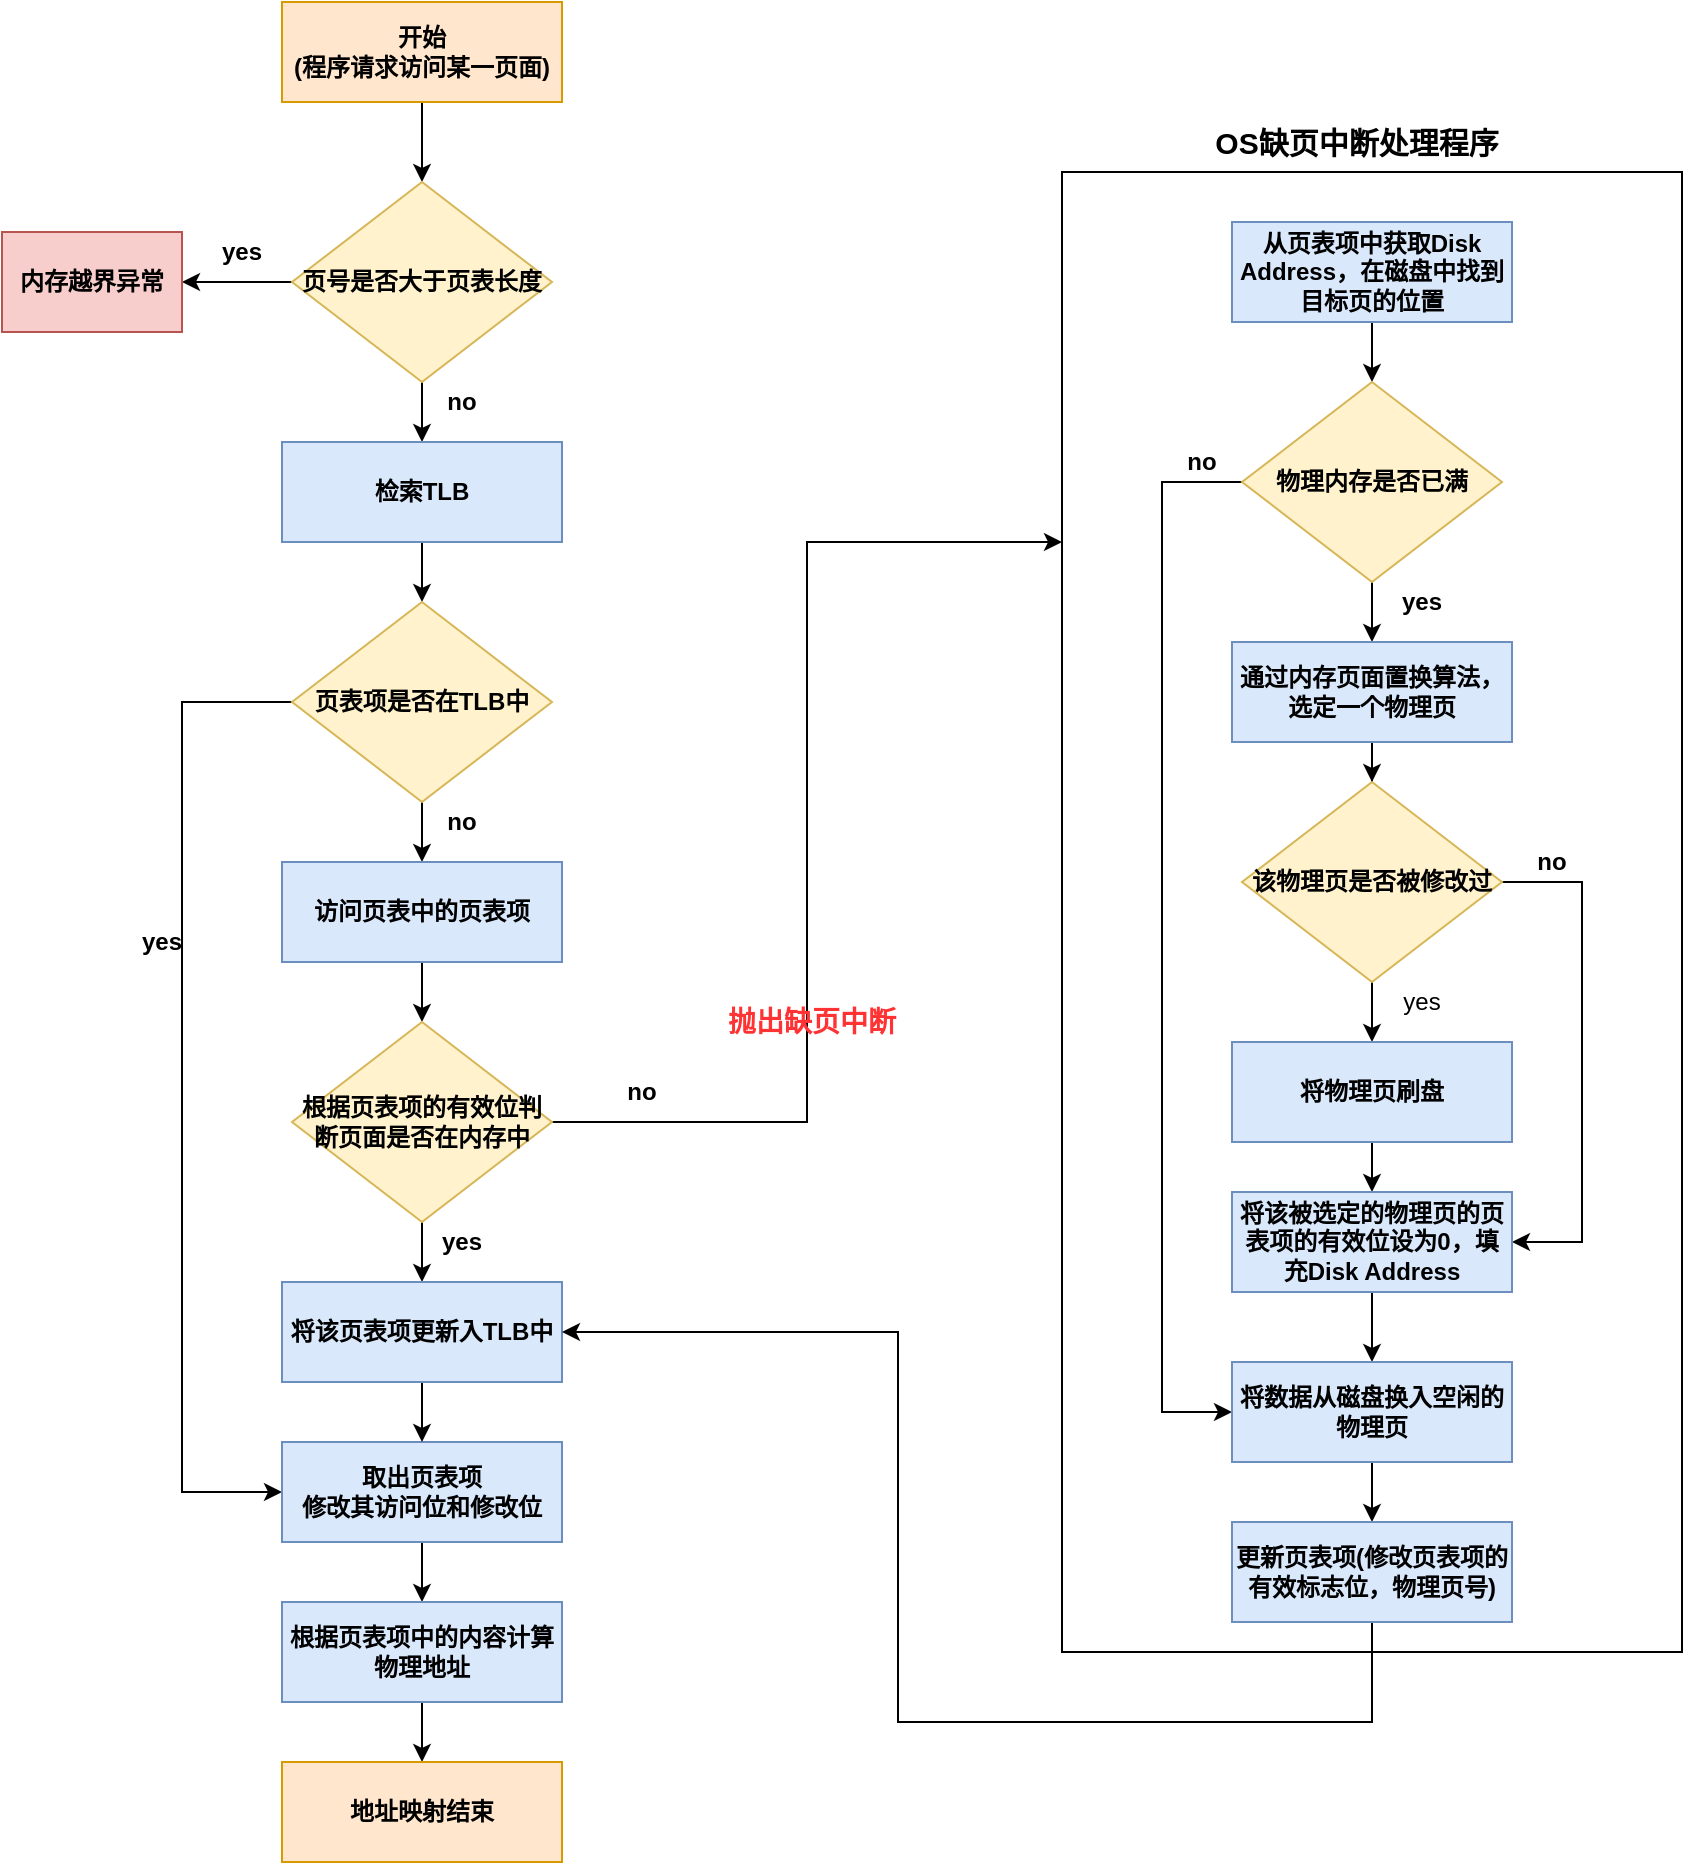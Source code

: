 <mxfile version="15.2.7" type="device"><diagram id="ePGbhUqCbBhIr1Ne1wxL" name="第 1 页"><mxGraphModel dx="1422" dy="822" grid="1" gridSize="10" guides="1" tooltips="1" connect="1" arrows="1" fold="1" page="1" pageScale="1" pageWidth="827" pageHeight="1169" math="0" shadow="0"><root><mxCell id="0"/><mxCell id="1" parent="0"/><mxCell id="0j2kV6b0ftS8Qg2jdwH9-3" style="edgeStyle=orthogonalEdgeStyle;rounded=0;orthogonalLoop=1;jettySize=auto;html=1;exitX=0.5;exitY=1;exitDx=0;exitDy=0;entryX=0.5;entryY=0;entryDx=0;entryDy=0;" edge="1" parent="1" source="0j2kV6b0ftS8Qg2jdwH9-1" target="0j2kV6b0ftS8Qg2jdwH9-2"><mxGeometry relative="1" as="geometry"/></mxCell><mxCell id="0j2kV6b0ftS8Qg2jdwH9-1" value="&lt;b&gt;开始&lt;br&gt;(程序请求访问某一页面)&lt;/b&gt;" style="rounded=0;whiteSpace=wrap;html=1;fillColor=#ffe6cc;strokeColor=#d79b00;" vertex="1" parent="1"><mxGeometry x="230" y="90" width="140" height="50" as="geometry"/></mxCell><mxCell id="0j2kV6b0ftS8Qg2jdwH9-5" style="edgeStyle=orthogonalEdgeStyle;rounded=0;orthogonalLoop=1;jettySize=auto;html=1;exitX=0;exitY=0.5;exitDx=0;exitDy=0;entryX=1;entryY=0.5;entryDx=0;entryDy=0;" edge="1" parent="1" source="0j2kV6b0ftS8Qg2jdwH9-2" target="0j2kV6b0ftS8Qg2jdwH9-4"><mxGeometry relative="1" as="geometry"/></mxCell><mxCell id="0j2kV6b0ftS8Qg2jdwH9-9" style="edgeStyle=orthogonalEdgeStyle;rounded=0;orthogonalLoop=1;jettySize=auto;html=1;exitX=0.5;exitY=1;exitDx=0;exitDy=0;entryX=0.5;entryY=0;entryDx=0;entryDy=0;" edge="1" parent="1" source="0j2kV6b0ftS8Qg2jdwH9-2" target="0j2kV6b0ftS8Qg2jdwH9-7"><mxGeometry relative="1" as="geometry"/></mxCell><mxCell id="0j2kV6b0ftS8Qg2jdwH9-2" value="&lt;b&gt;页号是否大于页表长度&lt;/b&gt;" style="rhombus;whiteSpace=wrap;html=1;fillColor=#fff2cc;strokeColor=#d6b656;" vertex="1" parent="1"><mxGeometry x="235" y="180" width="130" height="100" as="geometry"/></mxCell><mxCell id="0j2kV6b0ftS8Qg2jdwH9-4" value="&lt;b&gt;内存越界异常&lt;/b&gt;" style="rounded=0;whiteSpace=wrap;html=1;fillColor=#f8cecc;strokeColor=#b85450;" vertex="1" parent="1"><mxGeometry x="90" y="205" width="90" height="50" as="geometry"/></mxCell><mxCell id="0j2kV6b0ftS8Qg2jdwH9-6" value="&lt;b&gt;yes&lt;/b&gt;" style="text;html=1;strokeColor=none;fillColor=none;align=center;verticalAlign=middle;whiteSpace=wrap;rounded=0;" vertex="1" parent="1"><mxGeometry x="190" y="205" width="40" height="20" as="geometry"/></mxCell><mxCell id="0j2kV6b0ftS8Qg2jdwH9-10" style="edgeStyle=orthogonalEdgeStyle;rounded=0;orthogonalLoop=1;jettySize=auto;html=1;exitX=0.5;exitY=1;exitDx=0;exitDy=0;entryX=0.5;entryY=0;entryDx=0;entryDy=0;" edge="1" parent="1" source="0j2kV6b0ftS8Qg2jdwH9-7" target="0j2kV6b0ftS8Qg2jdwH9-8"><mxGeometry relative="1" as="geometry"/></mxCell><mxCell id="0j2kV6b0ftS8Qg2jdwH9-7" value="&lt;b&gt;检索TLB&lt;/b&gt;" style="rounded=0;whiteSpace=wrap;html=1;fillColor=#dae8fc;strokeColor=#6c8ebf;" vertex="1" parent="1"><mxGeometry x="230" y="310" width="140" height="50" as="geometry"/></mxCell><mxCell id="0j2kV6b0ftS8Qg2jdwH9-16" style="edgeStyle=orthogonalEdgeStyle;rounded=0;orthogonalLoop=1;jettySize=auto;html=1;exitX=0;exitY=0.5;exitDx=0;exitDy=0;entryX=0;entryY=0.5;entryDx=0;entryDy=0;" edge="1" parent="1" source="0j2kV6b0ftS8Qg2jdwH9-8" target="0j2kV6b0ftS8Qg2jdwH9-11"><mxGeometry relative="1" as="geometry"><Array as="points"><mxPoint x="180" y="440"/><mxPoint x="180" y="835"/></Array></mxGeometry></mxCell><mxCell id="0j2kV6b0ftS8Qg2jdwH9-20" style="edgeStyle=orthogonalEdgeStyle;rounded=0;orthogonalLoop=1;jettySize=auto;html=1;exitX=0.5;exitY=1;exitDx=0;exitDy=0;entryX=0.5;entryY=0;entryDx=0;entryDy=0;" edge="1" parent="1" source="0j2kV6b0ftS8Qg2jdwH9-8" target="0j2kV6b0ftS8Qg2jdwH9-18"><mxGeometry relative="1" as="geometry"/></mxCell><mxCell id="0j2kV6b0ftS8Qg2jdwH9-8" value="&lt;b&gt;页表项是否在TLB中&lt;/b&gt;" style="rhombus;whiteSpace=wrap;html=1;fillColor=#fff2cc;strokeColor=#d6b656;" vertex="1" parent="1"><mxGeometry x="235" y="390" width="130" height="100" as="geometry"/></mxCell><mxCell id="0j2kV6b0ftS8Qg2jdwH9-13" style="edgeStyle=orthogonalEdgeStyle;rounded=0;orthogonalLoop=1;jettySize=auto;html=1;exitX=0.5;exitY=1;exitDx=0;exitDy=0;entryX=0.5;entryY=0;entryDx=0;entryDy=0;" edge="1" parent="1" source="0j2kV6b0ftS8Qg2jdwH9-11" target="0j2kV6b0ftS8Qg2jdwH9-12"><mxGeometry relative="1" as="geometry"/></mxCell><mxCell id="0j2kV6b0ftS8Qg2jdwH9-11" value="&lt;b&gt;取出页表项&lt;br&gt;修改其访问位和修改位&lt;/b&gt;" style="rounded=0;whiteSpace=wrap;html=1;fillColor=#dae8fc;strokeColor=#6c8ebf;" vertex="1" parent="1"><mxGeometry x="230" y="810" width="140" height="50" as="geometry"/></mxCell><mxCell id="0j2kV6b0ftS8Qg2jdwH9-15" style="edgeStyle=orthogonalEdgeStyle;rounded=0;orthogonalLoop=1;jettySize=auto;html=1;exitX=0.5;exitY=1;exitDx=0;exitDy=0;entryX=0.5;entryY=0;entryDx=0;entryDy=0;" edge="1" parent="1" source="0j2kV6b0ftS8Qg2jdwH9-12" target="0j2kV6b0ftS8Qg2jdwH9-14"><mxGeometry relative="1" as="geometry"/></mxCell><mxCell id="0j2kV6b0ftS8Qg2jdwH9-12" value="&lt;b&gt;根据页表项中的内容计算物理地址&lt;/b&gt;" style="rounded=0;whiteSpace=wrap;html=1;fillColor=#dae8fc;strokeColor=#6c8ebf;" vertex="1" parent="1"><mxGeometry x="230" y="890" width="140" height="50" as="geometry"/></mxCell><mxCell id="0j2kV6b0ftS8Qg2jdwH9-14" value="&lt;b&gt;地址映射结束&lt;/b&gt;" style="rounded=0;whiteSpace=wrap;html=1;fillColor=#ffe6cc;strokeColor=#d79b00;" vertex="1" parent="1"><mxGeometry x="230" y="970" width="140" height="50" as="geometry"/></mxCell><mxCell id="0j2kV6b0ftS8Qg2jdwH9-17" value="&lt;b&gt;yes&lt;/b&gt;" style="text;html=1;strokeColor=none;fillColor=none;align=center;verticalAlign=middle;whiteSpace=wrap;rounded=0;" vertex="1" parent="1"><mxGeometry x="150" y="550" width="40" height="20" as="geometry"/></mxCell><mxCell id="0j2kV6b0ftS8Qg2jdwH9-23" style="edgeStyle=orthogonalEdgeStyle;rounded=0;orthogonalLoop=1;jettySize=auto;html=1;exitX=0.5;exitY=1;exitDx=0;exitDy=0;entryX=0.5;entryY=0;entryDx=0;entryDy=0;" edge="1" parent="1" source="0j2kV6b0ftS8Qg2jdwH9-18" target="0j2kV6b0ftS8Qg2jdwH9-19"><mxGeometry relative="1" as="geometry"/></mxCell><mxCell id="0j2kV6b0ftS8Qg2jdwH9-18" value="&lt;b&gt;访问页表中的页表项&lt;/b&gt;" style="rounded=0;whiteSpace=wrap;html=1;fillColor=#dae8fc;strokeColor=#6c8ebf;" vertex="1" parent="1"><mxGeometry x="230" y="520" width="140" height="50" as="geometry"/></mxCell><mxCell id="0j2kV6b0ftS8Qg2jdwH9-25" style="edgeStyle=orthogonalEdgeStyle;rounded=0;orthogonalLoop=1;jettySize=auto;html=1;exitX=0.5;exitY=1;exitDx=0;exitDy=0;" edge="1" parent="1" source="0j2kV6b0ftS8Qg2jdwH9-19" target="0j2kV6b0ftS8Qg2jdwH9-24"><mxGeometry relative="1" as="geometry"/></mxCell><mxCell id="0j2kV6b0ftS8Qg2jdwH9-54" style="edgeStyle=orthogonalEdgeStyle;rounded=0;orthogonalLoop=1;jettySize=auto;html=1;exitX=1;exitY=0.5;exitDx=0;exitDy=0;entryX=0;entryY=0.25;entryDx=0;entryDy=0;" edge="1" parent="1" source="0j2kV6b0ftS8Qg2jdwH9-19" target="0j2kV6b0ftS8Qg2jdwH9-31"><mxGeometry relative="1" as="geometry"/></mxCell><mxCell id="0j2kV6b0ftS8Qg2jdwH9-19" value="&lt;b&gt;根据页表项的有效位判断页面是否在内存中&lt;/b&gt;" style="rhombus;whiteSpace=wrap;html=1;fillColor=#fff2cc;strokeColor=#d6b656;" vertex="1" parent="1"><mxGeometry x="235" y="600" width="130" height="100" as="geometry"/></mxCell><mxCell id="0j2kV6b0ftS8Qg2jdwH9-22" value="&lt;b&gt;no&lt;/b&gt;" style="text;html=1;strokeColor=none;fillColor=none;align=center;verticalAlign=middle;whiteSpace=wrap;rounded=0;" vertex="1" parent="1"><mxGeometry x="300" y="490" width="40" height="20" as="geometry"/></mxCell><mxCell id="0j2kV6b0ftS8Qg2jdwH9-26" style="edgeStyle=orthogonalEdgeStyle;rounded=0;orthogonalLoop=1;jettySize=auto;html=1;exitX=0.5;exitY=1;exitDx=0;exitDy=0;" edge="1" parent="1" source="0j2kV6b0ftS8Qg2jdwH9-24" target="0j2kV6b0ftS8Qg2jdwH9-11"><mxGeometry relative="1" as="geometry"/></mxCell><mxCell id="0j2kV6b0ftS8Qg2jdwH9-24" value="&lt;b&gt;将该页表项更新入TLB中&lt;/b&gt;" style="rounded=0;whiteSpace=wrap;html=1;fillColor=#dae8fc;strokeColor=#6c8ebf;" vertex="1" parent="1"><mxGeometry x="230" y="730" width="140" height="50" as="geometry"/></mxCell><mxCell id="0j2kV6b0ftS8Qg2jdwH9-28" value="&lt;b&gt;yes&lt;/b&gt;" style="text;html=1;strokeColor=none;fillColor=none;align=center;verticalAlign=middle;whiteSpace=wrap;rounded=0;" vertex="1" parent="1"><mxGeometry x="300" y="700" width="40" height="20" as="geometry"/></mxCell><mxCell id="0j2kV6b0ftS8Qg2jdwH9-29" value="&lt;b&gt;&lt;font style=&quot;font-size: 14px&quot; color=&quot;#ff3333&quot;&gt;抛出缺页中断&lt;/font&gt;&lt;/b&gt;" style="text;html=1;strokeColor=none;fillColor=none;align=center;verticalAlign=middle;whiteSpace=wrap;rounded=0;" vertex="1" parent="1"><mxGeometry x="450" y="590" width="90" height="20" as="geometry"/></mxCell><mxCell id="0j2kV6b0ftS8Qg2jdwH9-31" value="" style="rounded=0;whiteSpace=wrap;html=1;" vertex="1" parent="1"><mxGeometry x="620" y="175" width="310" height="740" as="geometry"/></mxCell><mxCell id="0j2kV6b0ftS8Qg2jdwH9-32" value="&lt;b&gt;&lt;font style=&quot;font-size: 15px&quot;&gt;OS缺页中断处理程序&lt;/font&gt;&lt;/b&gt;" style="text;html=1;strokeColor=none;fillColor=none;align=center;verticalAlign=middle;whiteSpace=wrap;rounded=0;" vertex="1" parent="1"><mxGeometry x="670" y="150" width="195" height="20" as="geometry"/></mxCell><mxCell id="0j2kV6b0ftS8Qg2jdwH9-35" style="edgeStyle=orthogonalEdgeStyle;rounded=0;orthogonalLoop=1;jettySize=auto;html=1;exitX=0.5;exitY=1;exitDx=0;exitDy=0;" edge="1" parent="1" source="0j2kV6b0ftS8Qg2jdwH9-33" target="0j2kV6b0ftS8Qg2jdwH9-34"><mxGeometry relative="1" as="geometry"/></mxCell><mxCell id="0j2kV6b0ftS8Qg2jdwH9-33" value="&lt;b&gt;从页表项中获取Disk Address，在磁盘中找到目标页的位置&lt;/b&gt;" style="rounded=0;whiteSpace=wrap;html=1;fillColor=#dae8fc;strokeColor=#6c8ebf;" vertex="1" parent="1"><mxGeometry x="705" y="200" width="140" height="50" as="geometry"/></mxCell><mxCell id="0j2kV6b0ftS8Qg2jdwH9-40" style="edgeStyle=orthogonalEdgeStyle;rounded=0;orthogonalLoop=1;jettySize=auto;html=1;exitX=0.5;exitY=1;exitDx=0;exitDy=0;entryX=0.5;entryY=0;entryDx=0;entryDy=0;" edge="1" parent="1" source="0j2kV6b0ftS8Qg2jdwH9-34" target="0j2kV6b0ftS8Qg2jdwH9-36"><mxGeometry relative="1" as="geometry"/></mxCell><mxCell id="0j2kV6b0ftS8Qg2jdwH9-51" style="edgeStyle=orthogonalEdgeStyle;rounded=0;orthogonalLoop=1;jettySize=auto;html=1;exitX=0;exitY=0.5;exitDx=0;exitDy=0;entryX=0;entryY=0.5;entryDx=0;entryDy=0;" edge="1" parent="1" source="0j2kV6b0ftS8Qg2jdwH9-34" target="0j2kV6b0ftS8Qg2jdwH9-49"><mxGeometry relative="1" as="geometry"><Array as="points"><mxPoint x="670" y="330"/><mxPoint x="670" y="795"/></Array></mxGeometry></mxCell><mxCell id="0j2kV6b0ftS8Qg2jdwH9-34" value="&lt;b&gt;物理内存是否已满&lt;/b&gt;" style="rhombus;whiteSpace=wrap;html=1;fillColor=#fff2cc;strokeColor=#d6b656;" vertex="1" parent="1"><mxGeometry x="710" y="280" width="130" height="100" as="geometry"/></mxCell><mxCell id="0j2kV6b0ftS8Qg2jdwH9-41" style="edgeStyle=orthogonalEdgeStyle;rounded=0;orthogonalLoop=1;jettySize=auto;html=1;exitX=0.5;exitY=1;exitDx=0;exitDy=0;" edge="1" parent="1" source="0j2kV6b0ftS8Qg2jdwH9-36" target="0j2kV6b0ftS8Qg2jdwH9-37"><mxGeometry relative="1" as="geometry"/></mxCell><mxCell id="0j2kV6b0ftS8Qg2jdwH9-36" value="&lt;b&gt;通过内存页面置换算法，选定一个物理页&lt;/b&gt;" style="rounded=0;whiteSpace=wrap;html=1;fillColor=#dae8fc;strokeColor=#6c8ebf;" vertex="1" parent="1"><mxGeometry x="705" y="410" width="140" height="50" as="geometry"/></mxCell><mxCell id="0j2kV6b0ftS8Qg2jdwH9-42" style="edgeStyle=orthogonalEdgeStyle;rounded=0;orthogonalLoop=1;jettySize=auto;html=1;exitX=0.5;exitY=1;exitDx=0;exitDy=0;entryX=0.5;entryY=0;entryDx=0;entryDy=0;" edge="1" parent="1" source="0j2kV6b0ftS8Qg2jdwH9-37" target="0j2kV6b0ftS8Qg2jdwH9-38"><mxGeometry relative="1" as="geometry"/></mxCell><mxCell id="0j2kV6b0ftS8Qg2jdwH9-53" style="edgeStyle=orthogonalEdgeStyle;rounded=0;orthogonalLoop=1;jettySize=auto;html=1;exitX=1;exitY=0.5;exitDx=0;exitDy=0;entryX=1;entryY=0.5;entryDx=0;entryDy=0;" edge="1" parent="1" source="0j2kV6b0ftS8Qg2jdwH9-37" target="0j2kV6b0ftS8Qg2jdwH9-39"><mxGeometry relative="1" as="geometry"><Array as="points"><mxPoint x="880" y="530"/><mxPoint x="880" y="710"/></Array></mxGeometry></mxCell><mxCell id="0j2kV6b0ftS8Qg2jdwH9-37" value="&lt;b&gt;该物理页是否被修改过&lt;/b&gt;" style="rhombus;whiteSpace=wrap;html=1;fillColor=#fff2cc;strokeColor=#d6b656;" vertex="1" parent="1"><mxGeometry x="710" y="480" width="130" height="100" as="geometry"/></mxCell><mxCell id="0j2kV6b0ftS8Qg2jdwH9-46" style="edgeStyle=orthogonalEdgeStyle;rounded=0;orthogonalLoop=1;jettySize=auto;html=1;exitX=0.5;exitY=1;exitDx=0;exitDy=0;entryX=0.5;entryY=0;entryDx=0;entryDy=0;" edge="1" parent="1" source="0j2kV6b0ftS8Qg2jdwH9-38" target="0j2kV6b0ftS8Qg2jdwH9-39"><mxGeometry relative="1" as="geometry"/></mxCell><mxCell id="0j2kV6b0ftS8Qg2jdwH9-38" value="&lt;b&gt;将物理页刷盘&lt;/b&gt;" style="rounded=0;whiteSpace=wrap;html=1;fillColor=#dae8fc;strokeColor=#6c8ebf;" vertex="1" parent="1"><mxGeometry x="705" y="610" width="140" height="50" as="geometry"/></mxCell><mxCell id="0j2kV6b0ftS8Qg2jdwH9-50" style="edgeStyle=orthogonalEdgeStyle;rounded=0;orthogonalLoop=1;jettySize=auto;html=1;exitX=0.5;exitY=1;exitDx=0;exitDy=0;" edge="1" parent="1" source="0j2kV6b0ftS8Qg2jdwH9-39" target="0j2kV6b0ftS8Qg2jdwH9-49"><mxGeometry relative="1" as="geometry"/></mxCell><mxCell id="0j2kV6b0ftS8Qg2jdwH9-39" value="&lt;b&gt;将该被选定的物理页的页表项的有效位设为0，填充Disk Address&lt;/b&gt;" style="rounded=0;whiteSpace=wrap;html=1;fillColor=#dae8fc;strokeColor=#6c8ebf;" vertex="1" parent="1"><mxGeometry x="705" y="685" width="140" height="50" as="geometry"/></mxCell><mxCell id="0j2kV6b0ftS8Qg2jdwH9-43" value="yes" style="text;html=1;strokeColor=none;fillColor=none;align=center;verticalAlign=middle;whiteSpace=wrap;rounded=0;" vertex="1" parent="1"><mxGeometry x="780" y="580" width="40" height="20" as="geometry"/></mxCell><mxCell id="0j2kV6b0ftS8Qg2jdwH9-45" value="&lt;b&gt;yes&lt;/b&gt;" style="text;html=1;strokeColor=none;fillColor=none;align=center;verticalAlign=middle;whiteSpace=wrap;rounded=0;" vertex="1" parent="1"><mxGeometry x="780" y="380" width="40" height="20" as="geometry"/></mxCell><mxCell id="0j2kV6b0ftS8Qg2jdwH9-48" value="&lt;b&gt;no&lt;/b&gt;" style="text;html=1;strokeColor=none;fillColor=none;align=center;verticalAlign=middle;whiteSpace=wrap;rounded=0;" vertex="1" parent="1"><mxGeometry x="845" y="510" width="40" height="20" as="geometry"/></mxCell><mxCell id="0j2kV6b0ftS8Qg2jdwH9-58" style="edgeStyle=orthogonalEdgeStyle;rounded=0;orthogonalLoop=1;jettySize=auto;html=1;exitX=0.5;exitY=1;exitDx=0;exitDy=0;entryX=0.5;entryY=0;entryDx=0;entryDy=0;" edge="1" parent="1" source="0j2kV6b0ftS8Qg2jdwH9-49" target="0j2kV6b0ftS8Qg2jdwH9-56"><mxGeometry relative="1" as="geometry"/></mxCell><mxCell id="0j2kV6b0ftS8Qg2jdwH9-49" value="&lt;b&gt;将数据从磁盘换入空闲的物理页&lt;/b&gt;" style="rounded=0;whiteSpace=wrap;html=1;fillColor=#dae8fc;strokeColor=#6c8ebf;" vertex="1" parent="1"><mxGeometry x="705" y="770" width="140" height="50" as="geometry"/></mxCell><mxCell id="0j2kV6b0ftS8Qg2jdwH9-52" value="&lt;b&gt;no&lt;/b&gt;" style="text;html=1;strokeColor=none;fillColor=none;align=center;verticalAlign=middle;whiteSpace=wrap;rounded=0;" vertex="1" parent="1"><mxGeometry x="670" y="310" width="40" height="20" as="geometry"/></mxCell><mxCell id="0j2kV6b0ftS8Qg2jdwH9-55" value="&lt;b&gt;no&lt;/b&gt;" style="text;html=1;strokeColor=none;fillColor=none;align=center;verticalAlign=middle;whiteSpace=wrap;rounded=0;" vertex="1" parent="1"><mxGeometry x="390" y="625" width="40" height="20" as="geometry"/></mxCell><mxCell id="0j2kV6b0ftS8Qg2jdwH9-59" style="edgeStyle=orthogonalEdgeStyle;rounded=0;orthogonalLoop=1;jettySize=auto;html=1;exitX=0.5;exitY=1;exitDx=0;exitDy=0;entryX=1;entryY=0.5;entryDx=0;entryDy=0;" edge="1" parent="1" source="0j2kV6b0ftS8Qg2jdwH9-56" target="0j2kV6b0ftS8Qg2jdwH9-24"><mxGeometry relative="1" as="geometry"><Array as="points"><mxPoint x="775" y="950"/><mxPoint x="538" y="950"/><mxPoint x="538" y="755"/></Array></mxGeometry></mxCell><mxCell id="0j2kV6b0ftS8Qg2jdwH9-56" value="&lt;b&gt;更新页表项(修改页表项的有效标志位，物理页号)&lt;/b&gt;" style="rounded=0;whiteSpace=wrap;html=1;fillColor=#dae8fc;strokeColor=#6c8ebf;" vertex="1" parent="1"><mxGeometry x="705" y="850" width="140" height="50" as="geometry"/></mxCell><mxCell id="0j2kV6b0ftS8Qg2jdwH9-60" value="&lt;b&gt;no&lt;/b&gt;" style="text;html=1;strokeColor=none;fillColor=none;align=center;verticalAlign=middle;whiteSpace=wrap;rounded=0;" vertex="1" parent="1"><mxGeometry x="300" y="280" width="40" height="20" as="geometry"/></mxCell></root></mxGraphModel></diagram></mxfile>